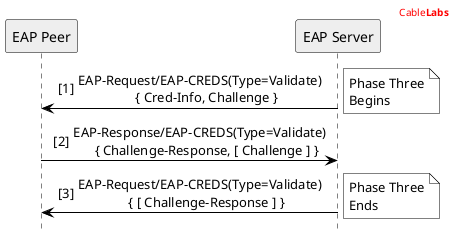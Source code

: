 
@startuml

'' header information
header
<font color="red">Cable<b>Labs</b></font>
endheader

'' Use this to hide the foot boxes
hide footbox

skinparam sequenceMessageAlign center
skinparam NoteBorderColor black
'' skinparam BackgroundColor #ddd

skinparam sequence {
	borderColor black
	ArrowColor black
	ActorBorderColor black
	ParticipantBorderColor black
	LifeLineBorderColor black
	LifeLineBackgroundColor white
}

'' Participants Declaration
Participant "EAP Peer" as P #eee
Participant "EAP Server" as S #eee

autonumber 1 "[##]"
S->P: EAP-Request/EAP-CREDS(Type=Validate)\n    { Cred-Info, Challenge }
note right #fff: Phase Three\nBegins

P->S: EAP-Response/EAP-CREDS(Type=Validate)\n    { Challenge-Response, [ Challenge ] }

S->P: EAP-Request/EAP-CREDS(Type=Validate)\n    { [ Challenge-Response ] }

note right #fff: Phase Three\nEnds


@enduml
